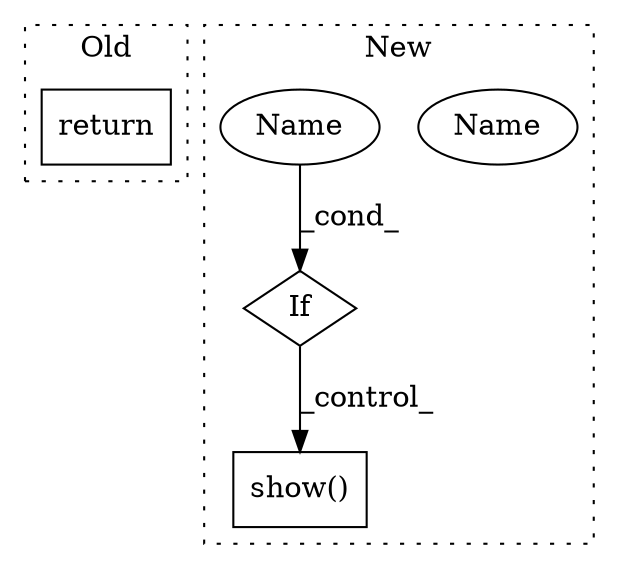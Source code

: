 digraph G {
subgraph cluster0 {
1 [label="return" a="93" s="6679" l="6" shape="box"];
label = "Old";
style="dotted";
}
subgraph cluster1 {
2 [label="show()" a="75" s="6928" l="10" shape="box"];
3 [label="If" a="96" s="6903" l="3" shape="diamond"];
4 [label="Name" a="87" s="6906" l="4" shape="ellipse"];
5 [label="Name" a="87" s="6906" l="4" shape="ellipse"];
label = "New";
style="dotted";
}
3 -> 2 [label="_control_"];
5 -> 3 [label="_cond_"];
}